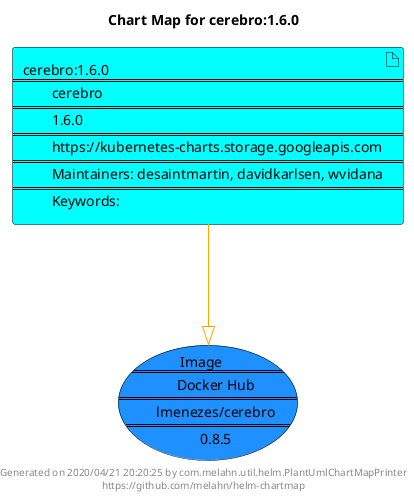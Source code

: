 @startuml
skinparam linetype ortho
skinparam backgroundColor white
skinparam usecaseBorderColor black
skinparam usecaseArrowColor LightSlateGray
skinparam artifactBorderColor black
skinparam artifactArrowColor LightSlateGray

title Chart Map for cerebro:1.6.0

'There is one referenced Helm Chart
artifact "cerebro:1.6.0\n====\n\tcerebro\n====\n\t1.6.0\n====\n\thttps://kubernetes-charts.storage.googleapis.com\n====\n\tMaintainers: desaintmartin, davidkarlsen, wvidana\n====\n\tKeywords: " as cerebro_1_6_0 #Cyan

'There is one referenced Docker Image
usecase "Image\n====\n\tDocker Hub\n====\n\tlmenezes/cerebro\n====\n\t0.8.5" as lmenezes_cerebro_0_8_5 #DodgerBlue

'Chart Dependencies
cerebro_1_6_0--[#orange]-|>lmenezes_cerebro_0_8_5

center footer Generated on 2020/04/21 20:20:25 by com.melahn.util.helm.PlantUmlChartMapPrinter\nhttps://github.com/melahn/helm-chartmap
@enduml

